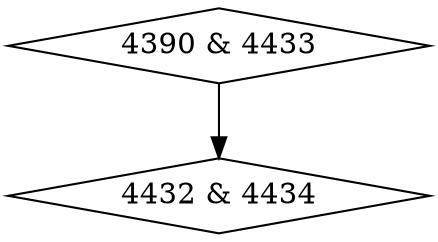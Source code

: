 digraph {
0 [label = "4390 & 4433", shape = diamond];
1 [label = "4432 & 4434", shape = diamond];
0->1;
}
